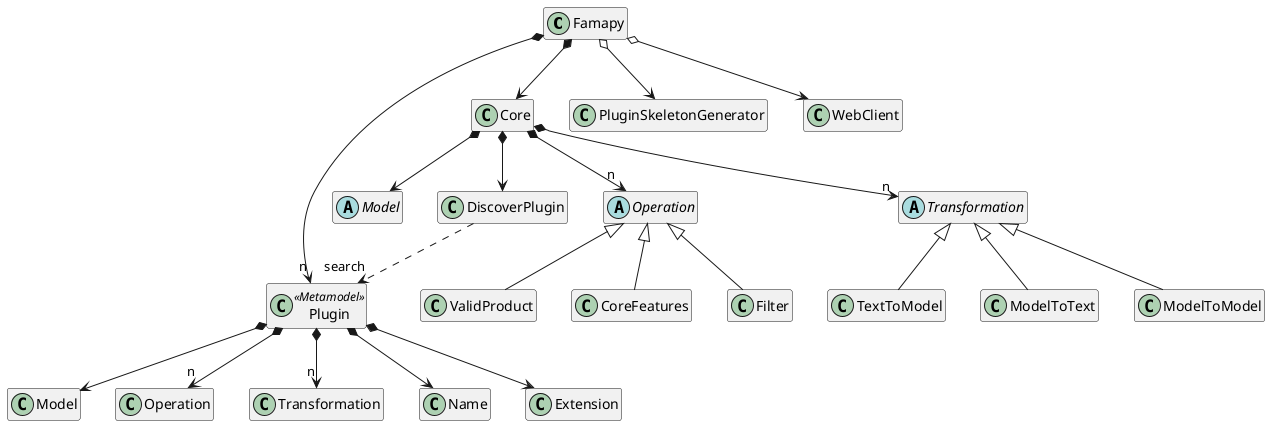 @startuml

hide empty members
hide empty methods

class Famapy
abstract Model
abstract Operation
abstract Transformation
class Plugin <<Metamodel>>
class ValidProduct
class CoreFeatures
class Filter
class TextToModel
class ModelToText
class ModelToModel

class ModelImpl as "Model"
class OperationImpl as "Operation"
class TransformationImpl as "Transformation"

Famapy *--> Core
Famapy *--> "n" Plugin
Famapy o--> PluginSkeletonGenerator
Famapy o--> WebClient

Core *--> Model
Core *--> "n" Transformation
Core *--> "n" Operation
Core *--> DiscoverPlugin
DiscoverPlugin ..> "search" Plugin

Plugin *--> Name
Plugin *--> Extension
Plugin *--> ModelImpl
Plugin *--> "n" OperationImpl
Plugin *--> "n" TransformationImpl

Transformation <|-- TextToModel
Transformation <|-- ModelToText
Transformation <|-- ModelToModel

Operation <|-- ValidProduct
Operation <|-- CoreFeatures
Operation <|-- Filter

@enduml
